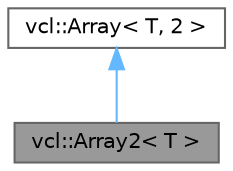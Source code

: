 digraph "vcl::Array2&lt; T &gt;"
{
 // LATEX_PDF_SIZE
  bgcolor="transparent";
  edge [fontname=Helvetica,fontsize=10,labelfontname=Helvetica,labelfontsize=10];
  node [fontname=Helvetica,fontsize=10,shape=box,height=0.2,width=0.4];
  Node1 [label="vcl::Array2\< T \>",height=0.2,width=0.4,color="gray40", fillcolor="grey60", style="filled", fontcolor="black",tooltip="The Array2 class Specialization of vcl::Array class with 2 dimensions."];
  Node2 -> Node1 [dir="back",color="steelblue1",style="solid"];
  Node2 [label="vcl::Array\< T, 2 \>",height=0.2,width=0.4,color="gray40", fillcolor="white", style="filled",URL="$classvcl_1_1Array.html",tooltip=" "];
}
